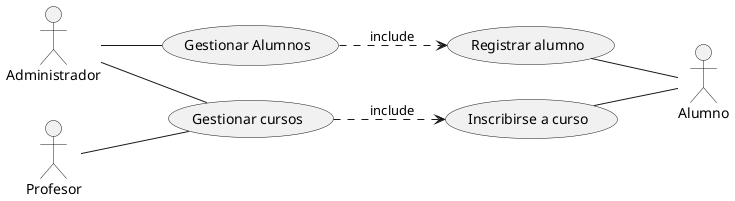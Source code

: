 @startuml
left to right direction
Administrador -- (Gestionar Alumnos)
(Gestionar Alumnos) ..> (Registrar alumno) : include
(Registrar alumno) -- Alumno
Administrador -- (Gestionar cursos)
Profesor -- (Gestionar cursos)
(Gestionar cursos) ..> (Inscribirse a curso) : include
(Inscribirse a curso) -- Alumno

@enduml